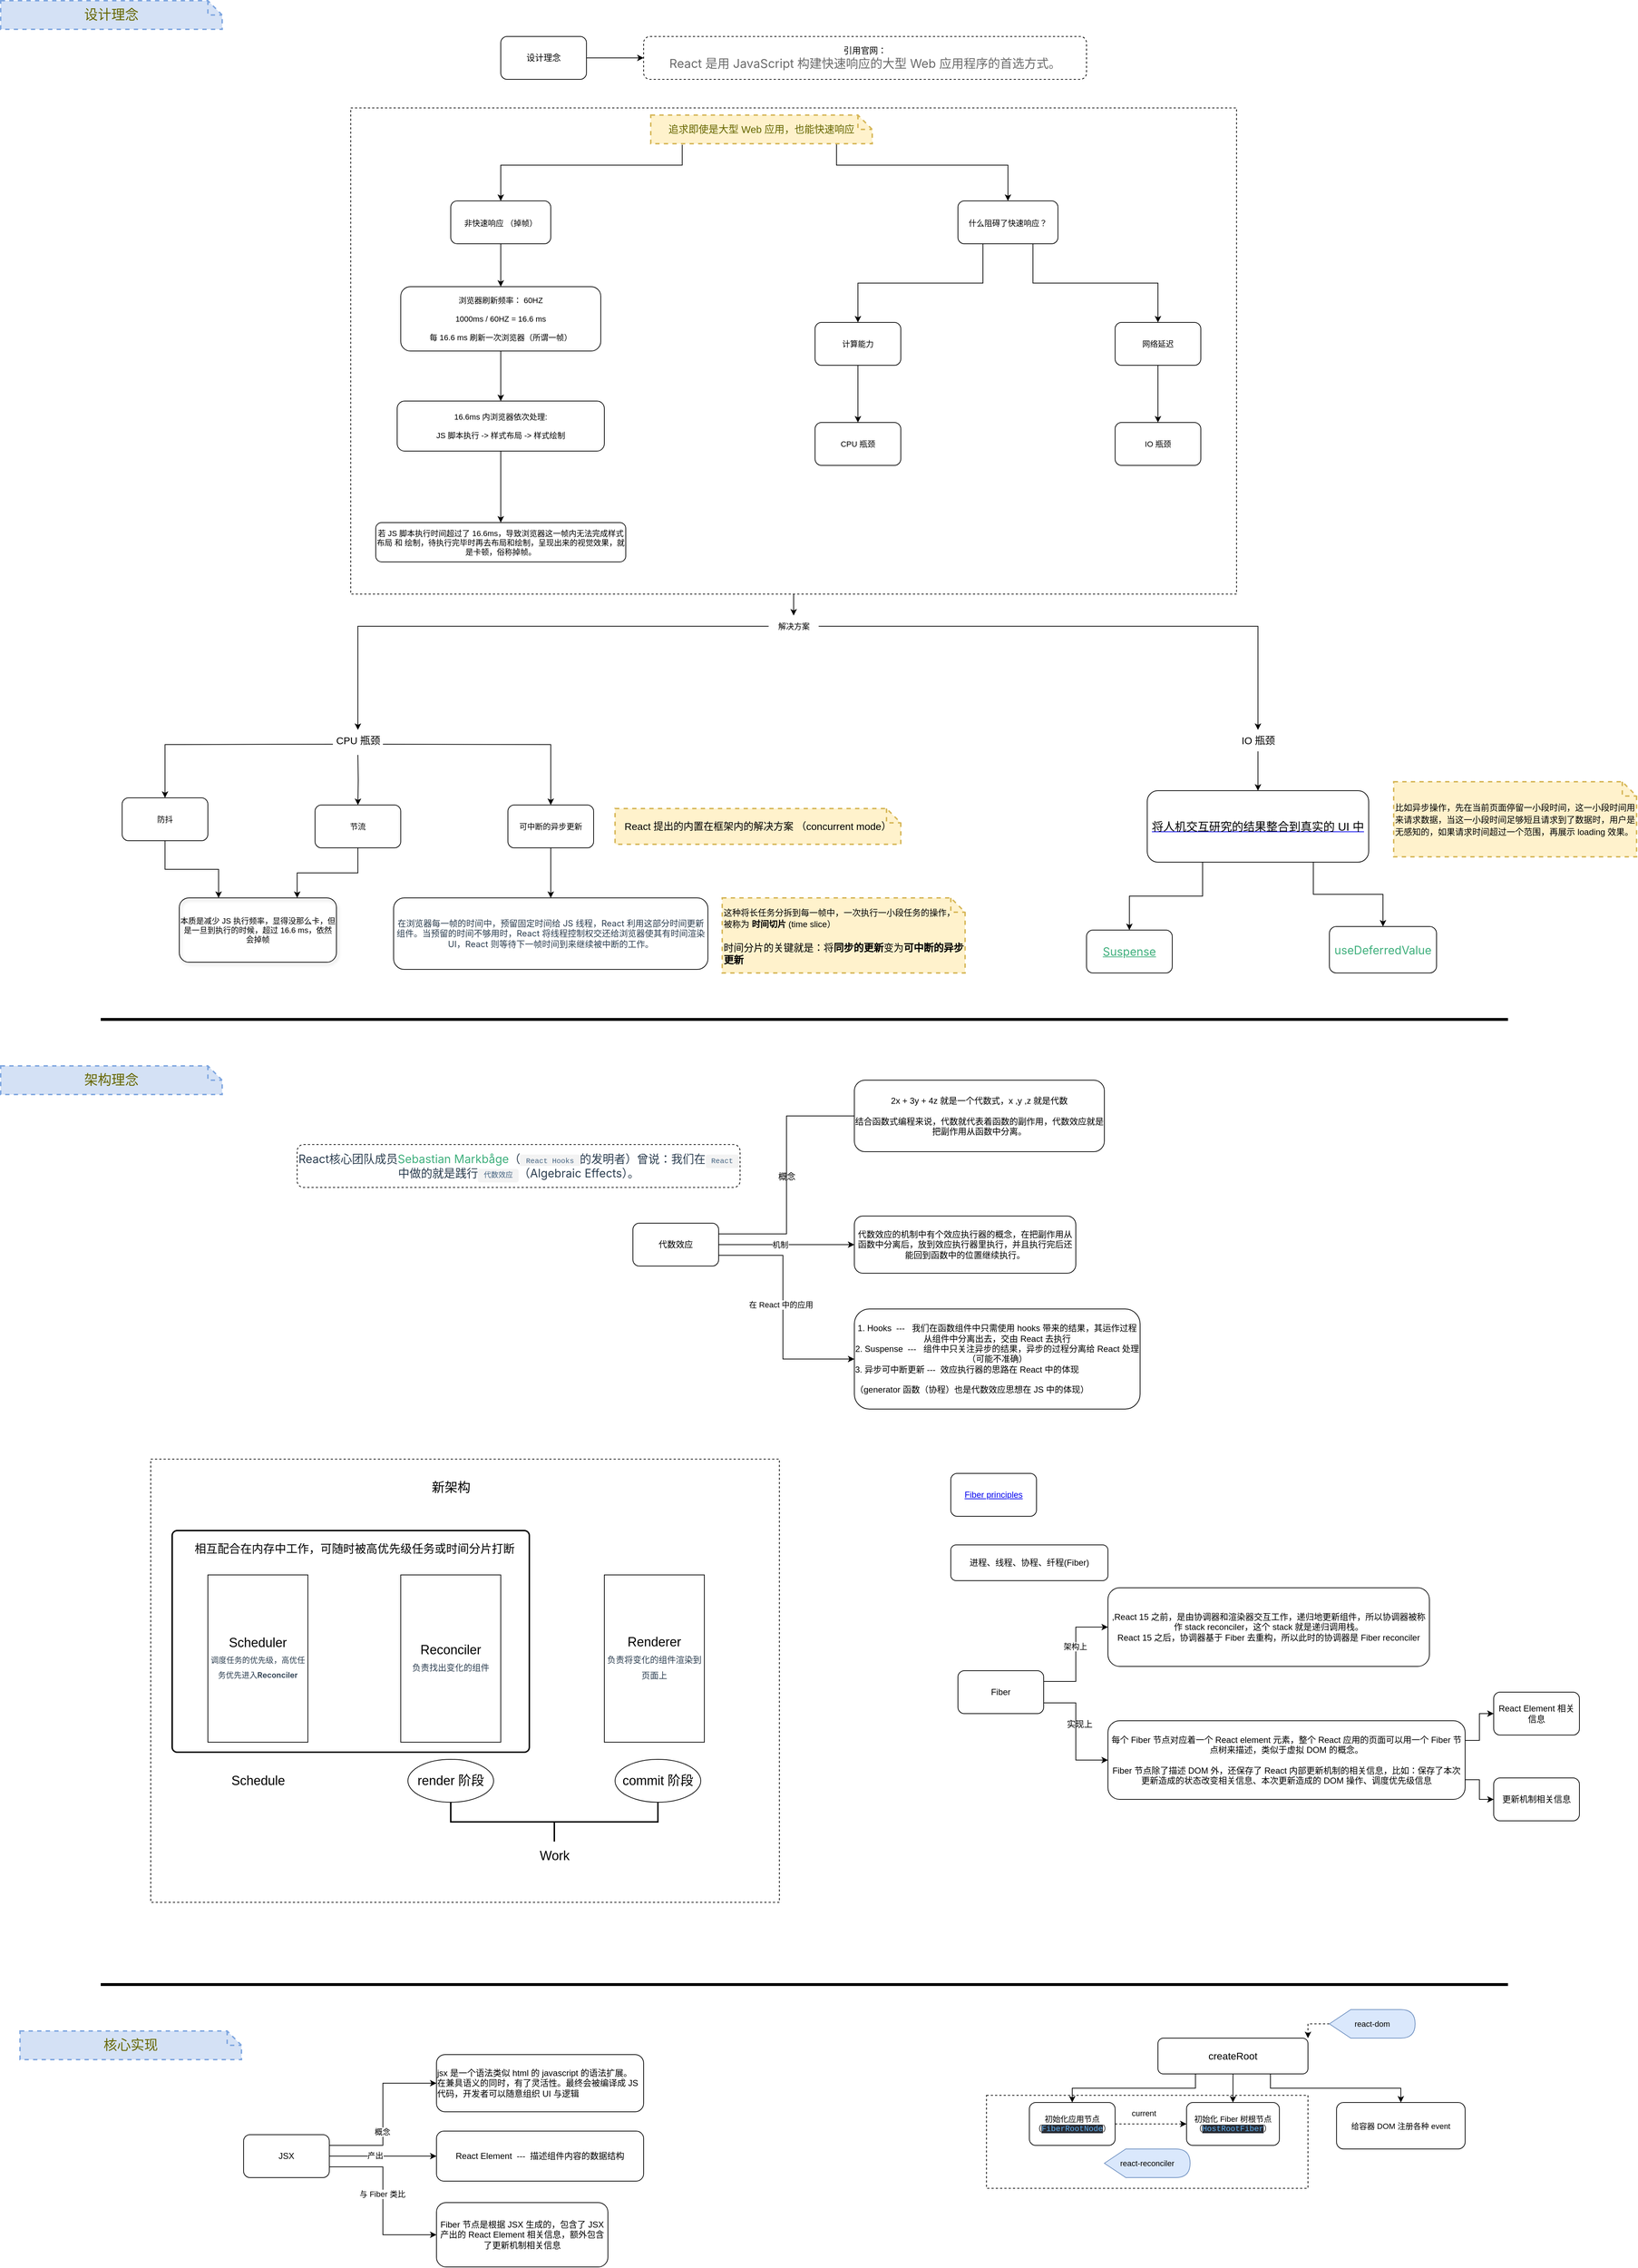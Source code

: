 <mxfile version="20.3.7" type="github">
  <diagram id="8VcVCVTn3-Plq7ZN7-Ow" name="第 1 页">
    <mxGraphModel dx="1642" dy="457" grid="1" gridSize="10" guides="1" tooltips="1" connect="1" arrows="1" fold="1" page="1" pageScale="1" pageWidth="827" pageHeight="1169" background="none" math="0" shadow="0">
      <root>
        <mxCell id="0" />
        <mxCell id="1" parent="0" />
        <mxCell id="SZFpOPhuuLJHxvcIcTJ8-38" style="edgeStyle=orthogonalEdgeStyle;rounded=0;orthogonalLoop=1;jettySize=auto;html=1;exitX=0.5;exitY=1;exitDx=0;exitDy=0;fontSize=11;" parent="1" source="SZFpOPhuuLJHxvcIcTJ8-37" target="SZFpOPhuuLJHxvcIcTJ8-31" edge="1">
          <mxGeometry relative="1" as="geometry" />
        </mxCell>
        <mxCell id="SZFpOPhuuLJHxvcIcTJ8-37" value="" style="rounded=0;whiteSpace=wrap;html=1;fontSize=11;dashed=1;fillColor=none;" parent="1" vertex="1">
          <mxGeometry x="50" y="200" width="1240" height="680" as="geometry" />
        </mxCell>
        <mxCell id="SZFpOPhuuLJHxvcIcTJ8-3" value="" style="edgeStyle=orthogonalEdgeStyle;rounded=0;orthogonalLoop=1;jettySize=auto;html=1;" parent="1" source="SZFpOPhuuLJHxvcIcTJ8-1" target="SZFpOPhuuLJHxvcIcTJ8-2" edge="1">
          <mxGeometry relative="1" as="geometry" />
        </mxCell>
        <mxCell id="SZFpOPhuuLJHxvcIcTJ8-1" value="设计理念" style="rounded=1;whiteSpace=wrap;html=1;" parent="1" vertex="1">
          <mxGeometry x="260" y="100" width="120" height="60" as="geometry" />
        </mxCell>
        <mxCell id="SZFpOPhuuLJHxvcIcTJ8-2" value="&lt;div style=&quot;&quot;&gt;&lt;span style=&quot;background-color: initial;&quot;&gt;引用官网：&lt;/span&gt;&lt;/div&gt;&lt;div style=&quot;text-align: left;&quot;&gt;&lt;span style=&quot;color: rgb(107, 107, 107); font-family: -apple-system, BlinkMacSystemFont, &amp;quot;Segoe UI&amp;quot;, Roboto, Oxygen, Ubuntu, Cantarell, &amp;quot;Fira Sans&amp;quot;, &amp;quot;Droid Sans&amp;quot;, &amp;quot;Helvetica Neue&amp;quot;, sans-serif; background-color: initial;&quot;&gt;&lt;font style=&quot;font-size: 17px;&quot;&gt;React 是用 JavaScript 构建快速响应的大型 Web 应用程序的首选方式。&lt;/font&gt;&lt;/span&gt;&lt;/div&gt;" style="rounded=1;whiteSpace=wrap;html=1;dashed=1;" parent="1" vertex="1">
          <mxGeometry x="460" y="100" width="620" height="60" as="geometry" />
        </mxCell>
        <mxCell id="SZFpOPhuuLJHxvcIcTJ8-6" style="edgeStyle=orthogonalEdgeStyle;rounded=0;orthogonalLoop=1;jettySize=auto;html=1;entryX=0.5;entryY=0;entryDx=0;entryDy=0;fontSize=11;" parent="1" source="SZFpOPhuuLJHxvcIcTJ8-4" target="SZFpOPhuuLJHxvcIcTJ8-5" edge="1">
          <mxGeometry relative="1" as="geometry">
            <Array as="points">
              <mxPoint x="730" y="280" />
              <mxPoint x="970" y="280" />
            </Array>
          </mxGeometry>
        </mxCell>
        <mxCell id="SZFpOPhuuLJHxvcIcTJ8-25" style="edgeStyle=orthogonalEdgeStyle;rounded=0;orthogonalLoop=1;jettySize=auto;html=1;exitX=0.142;exitY=1.036;exitDx=0;exitDy=0;exitPerimeter=0;fontSize=11;" parent="1" source="SZFpOPhuuLJHxvcIcTJ8-4" target="SZFpOPhuuLJHxvcIcTJ8-17" edge="1">
          <mxGeometry relative="1" as="geometry">
            <Array as="points">
              <mxPoint x="514" y="280" />
              <mxPoint x="260" y="280" />
            </Array>
          </mxGeometry>
        </mxCell>
        <mxCell id="SZFpOPhuuLJHxvcIcTJ8-4" value="追求即使是大型 Web 应用，也能快速响应" style="shape=note;strokeWidth=2;fontSize=14;size=20;whiteSpace=wrap;html=1;fillColor=#fff2cc;strokeColor=#d6b656;fontColor=#666600;dashed=1;" parent="1" vertex="1">
          <mxGeometry x="470" y="210" width="310" height="40" as="geometry" />
        </mxCell>
        <mxCell id="SZFpOPhuuLJHxvcIcTJ8-10" style="edgeStyle=orthogonalEdgeStyle;rounded=0;orthogonalLoop=1;jettySize=auto;html=1;exitX=0.25;exitY=1;exitDx=0;exitDy=0;fontSize=11;" parent="1" source="SZFpOPhuuLJHxvcIcTJ8-5" target="SZFpOPhuuLJHxvcIcTJ8-8" edge="1">
          <mxGeometry relative="1" as="geometry" />
        </mxCell>
        <mxCell id="SZFpOPhuuLJHxvcIcTJ8-11" style="edgeStyle=orthogonalEdgeStyle;rounded=0;orthogonalLoop=1;jettySize=auto;html=1;exitX=0.75;exitY=1;exitDx=0;exitDy=0;entryX=0.5;entryY=0;entryDx=0;entryDy=0;fontSize=11;" parent="1" source="SZFpOPhuuLJHxvcIcTJ8-5" target="SZFpOPhuuLJHxvcIcTJ8-9" edge="1">
          <mxGeometry relative="1" as="geometry" />
        </mxCell>
        <mxCell id="SZFpOPhuuLJHxvcIcTJ8-5" value="&lt;font style=&quot;font-size: 11px;&quot;&gt;什么阻碍了快速响应？&lt;/font&gt;" style="rounded=1;whiteSpace=wrap;html=1;fontSize=17;" parent="1" vertex="1">
          <mxGeometry x="900" y="330" width="140" height="60" as="geometry" />
        </mxCell>
        <mxCell id="SZFpOPhuuLJHxvcIcTJ8-13" value="" style="edgeStyle=orthogonalEdgeStyle;rounded=0;orthogonalLoop=1;jettySize=auto;html=1;fontSize=11;" parent="1" source="SZFpOPhuuLJHxvcIcTJ8-8" target="SZFpOPhuuLJHxvcIcTJ8-12" edge="1">
          <mxGeometry relative="1" as="geometry" />
        </mxCell>
        <mxCell id="SZFpOPhuuLJHxvcIcTJ8-8" value="计算能力" style="rounded=1;whiteSpace=wrap;html=1;fontSize=11;" parent="1" vertex="1">
          <mxGeometry x="700" y="500" width="120" height="60" as="geometry" />
        </mxCell>
        <mxCell id="SZFpOPhuuLJHxvcIcTJ8-15" value="" style="edgeStyle=orthogonalEdgeStyle;rounded=0;orthogonalLoop=1;jettySize=auto;html=1;fontSize=11;" parent="1" source="SZFpOPhuuLJHxvcIcTJ8-9" target="SZFpOPhuuLJHxvcIcTJ8-14" edge="1">
          <mxGeometry relative="1" as="geometry" />
        </mxCell>
        <mxCell id="SZFpOPhuuLJHxvcIcTJ8-9" value="网络延迟" style="rounded=1;whiteSpace=wrap;html=1;fontSize=11;" parent="1" vertex="1">
          <mxGeometry x="1120" y="500" width="120" height="60" as="geometry" />
        </mxCell>
        <mxCell id="SZFpOPhuuLJHxvcIcTJ8-12" value="CPU 瓶颈" style="whiteSpace=wrap;html=1;fontSize=11;rounded=1;" parent="1" vertex="1">
          <mxGeometry x="700" y="640" width="120" height="60" as="geometry" />
        </mxCell>
        <mxCell id="SZFpOPhuuLJHxvcIcTJ8-14" value="IO 瓶颈" style="whiteSpace=wrap;html=1;fontSize=11;rounded=1;" parent="1" vertex="1">
          <mxGeometry x="1120" y="640" width="120" height="60" as="geometry" />
        </mxCell>
        <mxCell id="SZFpOPhuuLJHxvcIcTJ8-19" style="edgeStyle=orthogonalEdgeStyle;rounded=0;orthogonalLoop=1;jettySize=auto;html=1;exitX=0.5;exitY=1;exitDx=0;exitDy=0;entryX=0.5;entryY=0;entryDx=0;entryDy=0;fontSize=11;" parent="1" source="SZFpOPhuuLJHxvcIcTJ8-17" target="SZFpOPhuuLJHxvcIcTJ8-18" edge="1">
          <mxGeometry relative="1" as="geometry" />
        </mxCell>
        <mxCell id="SZFpOPhuuLJHxvcIcTJ8-17" value="&lt;span style=&quot;font-size: 11px;&quot;&gt;非快速响应 （掉帧）&lt;/span&gt;" style="rounded=1;whiteSpace=wrap;html=1;fontSize=17;" parent="1" vertex="1">
          <mxGeometry x="190" y="330" width="140" height="60" as="geometry" />
        </mxCell>
        <mxCell id="SZFpOPhuuLJHxvcIcTJ8-21" style="edgeStyle=orthogonalEdgeStyle;rounded=0;orthogonalLoop=1;jettySize=auto;html=1;exitX=0.5;exitY=1;exitDx=0;exitDy=0;entryX=0.5;entryY=0;entryDx=0;entryDy=0;fontSize=11;" parent="1" source="SZFpOPhuuLJHxvcIcTJ8-18" target="SZFpOPhuuLJHxvcIcTJ8-20" edge="1">
          <mxGeometry relative="1" as="geometry" />
        </mxCell>
        <mxCell id="SZFpOPhuuLJHxvcIcTJ8-18" value="浏览器刷新频率： 60HZ&lt;br&gt;&lt;br&gt;1000ms / 60HZ = 16.6 ms&lt;br&gt;&lt;br&gt;每 16.6 ms 刷新一次浏览器（所谓一帧）" style="rounded=1;whiteSpace=wrap;html=1;fontSize=11;" parent="1" vertex="1">
          <mxGeometry x="120" y="450" width="280" height="90" as="geometry" />
        </mxCell>
        <mxCell id="SZFpOPhuuLJHxvcIcTJ8-23" value="" style="edgeStyle=orthogonalEdgeStyle;rounded=0;orthogonalLoop=1;jettySize=auto;html=1;fontSize=11;" parent="1" source="SZFpOPhuuLJHxvcIcTJ8-20" target="SZFpOPhuuLJHxvcIcTJ8-22" edge="1">
          <mxGeometry relative="1" as="geometry" />
        </mxCell>
        <mxCell id="SZFpOPhuuLJHxvcIcTJ8-20" value="16.6ms 内浏览器依次处理:&lt;br&gt;&lt;br&gt;JS 脚本执行 -&amp;gt; 样式布局 -&amp;gt; 样式绘制&lt;br&gt;" style="rounded=1;whiteSpace=wrap;html=1;fontSize=11;" parent="1" vertex="1">
          <mxGeometry x="115" y="610" width="290" height="70" as="geometry" />
        </mxCell>
        <mxCell id="SZFpOPhuuLJHxvcIcTJ8-22" value="若 JS 脚本执行时间超过了 16.6ms，导致浏览器这一帧内无法完成样式布局 和 绘制，待执行完毕时再去布局和绘制，呈现出来的视觉效果，就是卡顿，俗称掉帧。" style="rounded=1;whiteSpace=wrap;html=1;fontSize=11;" parent="1" vertex="1">
          <mxGeometry x="85" y="780" width="350" height="55" as="geometry" />
        </mxCell>
        <mxCell id="SZFpOPhuuLJHxvcIcTJ8-40" style="edgeStyle=orthogonalEdgeStyle;rounded=0;orthogonalLoop=1;jettySize=auto;html=1;entryX=0.25;entryY=0;entryDx=0;entryDy=0;fontSize=11;" parent="1" source="SZFpOPhuuLJHxvcIcTJ8-24" target="SZFpOPhuuLJHxvcIcTJ8-39" edge="1">
          <mxGeometry relative="1" as="geometry" />
        </mxCell>
        <mxCell id="SZFpOPhuuLJHxvcIcTJ8-24" value="防抖" style="rounded=1;whiteSpace=wrap;html=1;fontSize=11;" parent="1" vertex="1">
          <mxGeometry x="-270" y="1165" width="120" height="60" as="geometry" />
        </mxCell>
        <mxCell id="SZFpOPhuuLJHxvcIcTJ8-34" style="edgeStyle=orthogonalEdgeStyle;rounded=0;orthogonalLoop=1;jettySize=auto;html=1;entryX=0.5;entryY=0;entryDx=0;entryDy=0;fontSize=11;" parent="1" target="SZFpOPhuuLJHxvcIcTJ8-24" edge="1">
          <mxGeometry relative="1" as="geometry">
            <mxPoint x="25" y="1090" as="sourcePoint" />
          </mxGeometry>
        </mxCell>
        <mxCell id="SZFpOPhuuLJHxvcIcTJ8-35" style="edgeStyle=orthogonalEdgeStyle;rounded=0;orthogonalLoop=1;jettySize=auto;html=1;fontSize=11;" parent="1" target="SZFpOPhuuLJHxvcIcTJ8-32" edge="1">
          <mxGeometry relative="1" as="geometry">
            <mxPoint x="60" y="1105" as="sourcePoint" />
          </mxGeometry>
        </mxCell>
        <mxCell id="SZFpOPhuuLJHxvcIcTJ8-36" style="edgeStyle=orthogonalEdgeStyle;rounded=0;orthogonalLoop=1;jettySize=auto;html=1;entryX=0.5;entryY=0;entryDx=0;entryDy=0;fontSize=11;" parent="1" target="SZFpOPhuuLJHxvcIcTJ8-33" edge="1">
          <mxGeometry relative="1" as="geometry">
            <mxPoint x="95" y="1090" as="sourcePoint" />
          </mxGeometry>
        </mxCell>
        <mxCell id="SZFpOPhuuLJHxvcIcTJ8-53" style="edgeStyle=orthogonalEdgeStyle;rounded=0;orthogonalLoop=1;jettySize=auto;html=1;fontFamily=Helvetica;fontSize=14;fontColor=#000000;" parent="1" source="SZFpOPhuuLJHxvcIcTJ8-31" target="SZFpOPhuuLJHxvcIcTJ8-52" edge="1">
          <mxGeometry relative="1" as="geometry" />
        </mxCell>
        <mxCell id="SZFpOPhuuLJHxvcIcTJ8-55" style="edgeStyle=orthogonalEdgeStyle;rounded=0;orthogonalLoop=1;jettySize=auto;html=1;fontFamily=Helvetica;fontSize=14;fontColor=#000000;" parent="1" source="SZFpOPhuuLJHxvcIcTJ8-31" target="SZFpOPhuuLJHxvcIcTJ8-54" edge="1">
          <mxGeometry relative="1" as="geometry" />
        </mxCell>
        <mxCell id="SZFpOPhuuLJHxvcIcTJ8-31" value="解决方案" style="text;html=1;align=center;verticalAlign=middle;resizable=0;points=[];autosize=1;strokeColor=none;fillColor=none;fontSize=11;" parent="1" vertex="1">
          <mxGeometry x="635" y="910" width="70" height="30" as="geometry" />
        </mxCell>
        <mxCell id="SZFpOPhuuLJHxvcIcTJ8-41" style="edgeStyle=orthogonalEdgeStyle;rounded=0;orthogonalLoop=1;jettySize=auto;html=1;exitX=0.5;exitY=1;exitDx=0;exitDy=0;entryX=0.75;entryY=0;entryDx=0;entryDy=0;fontSize=11;" parent="1" source="SZFpOPhuuLJHxvcIcTJ8-32" target="SZFpOPhuuLJHxvcIcTJ8-39" edge="1">
          <mxGeometry relative="1" as="geometry" />
        </mxCell>
        <mxCell id="SZFpOPhuuLJHxvcIcTJ8-32" value="节流" style="rounded=1;whiteSpace=wrap;html=1;fontSize=11;" parent="1" vertex="1">
          <mxGeometry y="1175" width="120" height="60" as="geometry" />
        </mxCell>
        <mxCell id="SZFpOPhuuLJHxvcIcTJ8-44" value="" style="edgeStyle=orthogonalEdgeStyle;rounded=0;orthogonalLoop=1;jettySize=auto;html=1;fontSize=11;" parent="1" source="SZFpOPhuuLJHxvcIcTJ8-33" target="SZFpOPhuuLJHxvcIcTJ8-43" edge="1">
          <mxGeometry relative="1" as="geometry" />
        </mxCell>
        <mxCell id="SZFpOPhuuLJHxvcIcTJ8-33" value="可中断的异步更新" style="rounded=1;whiteSpace=wrap;html=1;fontSize=11;" parent="1" vertex="1">
          <mxGeometry x="270" y="1175" width="120" height="60" as="geometry" />
        </mxCell>
        <mxCell id="SZFpOPhuuLJHxvcIcTJ8-39" value="本质是减少 JS 执行频率，显得没那么卡，但是一旦到执行的时候，超过 16.6 ms，依然会掉帧" style="rounded=1;whiteSpace=wrap;html=1;shadow=1;fontSize=11;fillColor=none;" parent="1" vertex="1">
          <mxGeometry x="-190" y="1305" width="220" height="90" as="geometry" />
        </mxCell>
        <mxCell id="SZFpOPhuuLJHxvcIcTJ8-43" value="&lt;font style=&quot;font-size: 12px;&quot;&gt;&lt;span style=&quot;color: rgb(44, 62, 80); font-family: -apple-system, BlinkMacSystemFont, &amp;quot;Segoe UI&amp;quot;, Roboto, Oxygen, Ubuntu, Cantarell, &amp;quot;Fira Sans&amp;quot;, &amp;quot;Droid Sans&amp;quot;, &amp;quot;Helvetica Neue&amp;quot;, sans-serif; text-align: start; background-color: rgb(255, 255, 255);&quot;&gt;在浏览器每一帧的时间中，预留固定时间给 JS 线程，React&amp;nbsp;&lt;/span&gt;&lt;span style=&quot;color: rgb(44, 62, 80); font-family: -apple-system, BlinkMacSystemFont, &amp;quot;Segoe UI&amp;quot;, Roboto, Oxygen, Ubuntu, Cantarell, &amp;quot;Fira Sans&amp;quot;, &amp;quot;Droid Sans&amp;quot;, &amp;quot;Helvetica Neue&amp;quot;, sans-serif; text-align: start; background-color: rgb(255, 255, 255);&quot;&gt;利用这部分时间更新组件。&lt;/span&gt;&lt;/font&gt;&lt;font style=&quot;font-size: 12px;&quot;&gt;&lt;span style=&quot;color: rgb(44, 62, 80); font-family: -apple-system, BlinkMacSystemFont, &amp;quot;Segoe UI&amp;quot;, Roboto, Oxygen, Ubuntu, Cantarell, &amp;quot;Fira Sans&amp;quot;, &amp;quot;Droid Sans&amp;quot;, &amp;quot;Helvetica Neue&amp;quot;, sans-serif; text-align: start; background-color: rgb(255, 255, 255);&quot;&gt;当预留的时间不够用时，React&amp;nbsp;&lt;/span&gt;&lt;span style=&quot;color: rgb(44, 62, 80); font-family: -apple-system, BlinkMacSystemFont, &amp;quot;Segoe UI&amp;quot;, Roboto, Oxygen, Ubuntu, Cantarell, &amp;quot;Fira Sans&amp;quot;, &amp;quot;Droid Sans&amp;quot;, &amp;quot;Helvetica Neue&amp;quot;, sans-serif; text-align: start; background-color: rgb(255, 255, 255);&quot;&gt;将线程控制权交还给浏览器使其有时间渲染UI，React&amp;nbsp;&lt;/span&gt;&lt;span style=&quot;color: rgb(44, 62, 80); font-family: -apple-system, BlinkMacSystemFont, &amp;quot;Segoe UI&amp;quot;, Roboto, Oxygen, Ubuntu, Cantarell, &amp;quot;Fira Sans&amp;quot;, &amp;quot;Droid Sans&amp;quot;, &amp;quot;Helvetica Neue&amp;quot;, sans-serif; text-align: start; background-color: rgb(255, 255, 255);&quot;&gt;则等待下一帧时间到来继续被中断的工作。&lt;/span&gt;&lt;/font&gt;" style="whiteSpace=wrap;html=1;fontSize=11;rounded=1;" parent="1" vertex="1">
          <mxGeometry x="110" y="1305" width="440" height="100" as="geometry" />
        </mxCell>
        <mxCell id="SZFpOPhuuLJHxvcIcTJ8-49" value="&lt;span style=&quot;color: rgb(0, 0, 0);&quot;&gt;&lt;font style=&quot;font-size: 14px;&quot;&gt;React 提出的内置在框架内的解决方案&amp;nbsp;&lt;/font&gt;&lt;/span&gt;&lt;span style=&quot;color: rgb(0, 0, 0);&quot;&gt;&lt;font style=&quot;font-size: 14px;&quot;&gt;（concurrent mode）&lt;/font&gt;&lt;/span&gt;" style="shape=note;strokeWidth=2;fontSize=14;size=20;whiteSpace=wrap;html=1;fillColor=#fff2cc;strokeColor=#d6b656;fontColor=#666600;dashed=1;" parent="1" vertex="1">
          <mxGeometry x="420" y="1180" width="400" height="50" as="geometry" />
        </mxCell>
        <mxCell id="SZFpOPhuuLJHxvcIcTJ8-50" value="&lt;span style=&quot;color: rgb(0, 0, 0); font-size: 12px;&quot;&gt;这种将长任务分拆到每一帧中，&lt;/span&gt;&lt;span style=&quot;color: rgb(0, 0, 0); font-size: 12px;&quot;&gt;一次&lt;/span&gt;&lt;span style=&quot;color: rgb(0, 0, 0); font-size: 12px;&quot;&gt;执行一小段任务的操作，&lt;br&gt;被称为&amp;nbsp;&lt;b&gt;时间切片&lt;/b&gt;&amp;nbsp;(&lt;/span&gt;&lt;span style=&quot;color: rgb(0, 0, 0); font-size: 12px;&quot;&gt;time slice）&lt;br&gt;&lt;br&gt;&lt;/span&gt;&lt;font style=&quot;font-size: 14px;&quot; color=&quot;#000000&quot;&gt;&lt;span style=&quot;font-family: -apple-system, BlinkMacSystemFont, &amp;quot;Segoe UI&amp;quot;, Roboto, Oxygen, Ubuntu, Cantarell, &amp;quot;Fira Sans&amp;quot;, &amp;quot;Droid Sans&amp;quot;, &amp;quot;Helvetica Neue&amp;quot;, sans-serif;&quot;&gt;时间分片的关键就是：将&lt;/span&gt;&lt;span style=&quot;font-weight: 600; font-family: -apple-system, BlinkMacSystemFont, &amp;quot;Segoe UI&amp;quot;, Roboto, Oxygen, Ubuntu, Cantarell, &amp;quot;Fira Sans&amp;quot;, &amp;quot;Droid Sans&amp;quot;, &amp;quot;Helvetica Neue&amp;quot;, sans-serif;&quot;&gt;同步的更新&lt;/span&gt;&lt;span style=&quot;font-family: -apple-system, BlinkMacSystemFont, &amp;quot;Segoe UI&amp;quot;, Roboto, Oxygen, Ubuntu, Cantarell, &amp;quot;Fira Sans&amp;quot;, &amp;quot;Droid Sans&amp;quot;, &amp;quot;Helvetica Neue&amp;quot;, sans-serif;&quot;&gt;变为&lt;/span&gt;&lt;span style=&quot;font-weight: 600; font-family: -apple-system, BlinkMacSystemFont, &amp;quot;Segoe UI&amp;quot;, Roboto, Oxygen, Ubuntu, Cantarell, &amp;quot;Fira Sans&amp;quot;, &amp;quot;Droid Sans&amp;quot;, &amp;quot;Helvetica Neue&amp;quot;, sans-serif;&quot;&gt;可中断的异步更新&lt;/span&gt;&lt;/font&gt;&lt;span style=&quot;color: rgb(0, 0, 0); font-size: 12px;&quot;&gt;&lt;br&gt;&lt;/span&gt;" style="shape=note;strokeWidth=2;fontSize=14;size=20;whiteSpace=wrap;html=1;fillColor=#fff2cc;strokeColor=#d6b656;fontColor=#666600;dashed=1;align=left;" parent="1" vertex="1">
          <mxGeometry x="570" y="1305" width="340" height="105" as="geometry" />
        </mxCell>
        <mxCell id="SZFpOPhuuLJHxvcIcTJ8-52" value="CPU 瓶颈" style="text;html=1;align=center;verticalAlign=middle;resizable=0;points=[];autosize=1;strokeColor=none;fillColor=none;fontSize=14;fontFamily=Helvetica;fontColor=#000000;" parent="1" vertex="1">
          <mxGeometry x="20" y="1070" width="80" height="30" as="geometry" />
        </mxCell>
        <mxCell id="sqf4cxIHvL5PkyzE129T-2" value="" style="edgeStyle=orthogonalEdgeStyle;rounded=0;orthogonalLoop=1;jettySize=auto;html=1;fontFamily=Helvetica;fontColor=#000000;" parent="1" source="SZFpOPhuuLJHxvcIcTJ8-54" target="sqf4cxIHvL5PkyzE129T-1" edge="1">
          <mxGeometry relative="1" as="geometry" />
        </mxCell>
        <mxCell id="SZFpOPhuuLJHxvcIcTJ8-54" value="IO 瓶颈" style="text;html=1;align=center;verticalAlign=middle;resizable=0;points=[];autosize=1;strokeColor=none;fillColor=none;fontSize=14;fontFamily=Helvetica;fontColor=#000000;" parent="1" vertex="1">
          <mxGeometry x="1285" y="1070" width="70" height="30" as="geometry" />
        </mxCell>
        <mxCell id="sqf4cxIHvL5PkyzE129T-7" style="edgeStyle=orthogonalEdgeStyle;rounded=0;orthogonalLoop=1;jettySize=auto;html=1;exitX=0.75;exitY=1;exitDx=0;exitDy=0;entryX=0.5;entryY=0;entryDx=0;entryDy=0;fontFamily=Helvetica;fontColor=#000000;" parent="1" source="sqf4cxIHvL5PkyzE129T-1" target="sqf4cxIHvL5PkyzE129T-6" edge="1">
          <mxGeometry relative="1" as="geometry" />
        </mxCell>
        <mxCell id="sqf4cxIHvL5PkyzE129T-8" style="edgeStyle=orthogonalEdgeStyle;rounded=0;orthogonalLoop=1;jettySize=auto;html=1;exitX=0.25;exitY=1;exitDx=0;exitDy=0;entryX=0.5;entryY=0;entryDx=0;entryDy=0;fontFamily=Helvetica;fontColor=#000000;" parent="1" source="sqf4cxIHvL5PkyzE129T-1" target="sqf4cxIHvL5PkyzE129T-3" edge="1">
          <mxGeometry relative="1" as="geometry" />
        </mxCell>
        <mxCell id="sqf4cxIHvL5PkyzE129T-1" value="&lt;a style=&quot;font-size: 16px; text-align: start; background-color: rgb(255, 255, 255);&quot; rel=&quot;noopener noreferrer&quot; target=&quot;_blank&quot; href=&quot;https://zh-hans.reactjs.org/docs/concurrent-mode-intro.html#putting-research-into-production&quot;&gt;&lt;font style=&quot;&quot; color=&quot;#000000&quot;&gt;将人机交互研究的结果整合到真实的 UI 中&lt;/font&gt;&lt;/a&gt;" style="rounded=1;whiteSpace=wrap;html=1;" parent="1" vertex="1">
          <mxGeometry x="1165" y="1155" width="310" height="100" as="geometry" />
        </mxCell>
        <mxCell id="sqf4cxIHvL5PkyzE129T-3" value="&lt;a style=&quot;color: rgb(62, 175, 124); font-family: -apple-system, BlinkMacSystemFont, &amp;quot;Segoe UI&amp;quot;, Roboto, Oxygen, Ubuntu, Cantarell, &amp;quot;Fira Sans&amp;quot;, &amp;quot;Droid Sans&amp;quot;, &amp;quot;Helvetica Neue&amp;quot;, sans-serif; font-size: 16px; text-align: start; background-color: rgb(255, 255, 255);&quot; rel=&quot;noopener noreferrer&quot; target=&quot;_blank&quot; href=&quot;https://zh-hans.reactjs.org/docs/concurrent-mode-suspense.html&quot;&gt;Suspense&lt;/a&gt;" style="whiteSpace=wrap;html=1;rounded=1;" parent="1" vertex="1">
          <mxGeometry x="1080" y="1350" width="120" height="60" as="geometry" />
        </mxCell>
        <mxCell id="sqf4cxIHvL5PkyzE129T-6" value="&lt;a style=&quot;text-decoration-line: none; color: rgb(62, 175, 124); font-family: -apple-system, BlinkMacSystemFont, &amp;quot;Segoe UI&amp;quot;, Roboto, Oxygen, Ubuntu, Cantarell, &amp;quot;Fira Sans&amp;quot;, &amp;quot;Droid Sans&amp;quot;, &amp;quot;Helvetica Neue&amp;quot;, sans-serif; font-size: 16px; text-align: start; background-color: rgb(255, 255, 255);&quot; rel=&quot;noopener noreferrer&quot; target=&quot;_blank&quot; href=&quot;https://zh-hans.reactjs.org/docs/concurrent-mode-reference.html#usedeferredvalue&quot;&gt;useDeferredValue&lt;/a&gt;" style="whiteSpace=wrap;html=1;rounded=1;" parent="1" vertex="1">
          <mxGeometry x="1420" y="1345" width="150" height="65" as="geometry" />
        </mxCell>
        <mxCell id="sqf4cxIHvL5PkyzE129T-9" value="&lt;span style=&quot;color: rgb(0, 0, 0); font-size: 12px;&quot;&gt;比如异步操作，先在当前页面停留一小段时间，这一小段时间用来请求数据，当这一小段时间足够短且请求到了数据时，用户是无感知的，如果请求时间超过一个范围，再展示 loading 效果。&lt;br&gt;&lt;/span&gt;" style="shape=note;strokeWidth=2;fontSize=14;size=20;whiteSpace=wrap;html=1;fillColor=#fff2cc;strokeColor=#d6b656;fontColor=#666600;dashed=1;align=left;" parent="1" vertex="1">
          <mxGeometry x="1510" y="1142.5" width="340" height="105" as="geometry" />
        </mxCell>
        <mxCell id="sqf4cxIHvL5PkyzE129T-10" value="" style="line;strokeWidth=4;html=1;perimeter=backbonePerimeter;points=[];outlineConnect=0;fontFamily=Helvetica;fontColor=#000000;" parent="1" vertex="1">
          <mxGeometry x="-300" y="1470" width="1970" height="10" as="geometry" />
        </mxCell>
        <mxCell id="sqf4cxIHvL5PkyzE129T-11" value="&lt;a href=&quot;https://github.com/acdlite/react-fiber-architecture&quot;&gt;Fiber principles&lt;/a&gt;" style="rounded=1;whiteSpace=wrap;html=1;fontFamily=Helvetica;fontColor=#000000;" parent="1" vertex="1">
          <mxGeometry x="890" y="2110" width="120" height="60" as="geometry" />
        </mxCell>
        <mxCell id="sqf4cxIHvL5PkyzE129T-12" value="进程、线程、协程、纤程(Fiber)" style="rounded=1;whiteSpace=wrap;html=1;fontFamily=Helvetica;fontColor=#000000;" parent="1" vertex="1">
          <mxGeometry x="890" y="2210" width="220" height="50" as="geometry" />
        </mxCell>
        <mxCell id="rAVssYwhxe-QdQCy7uud-9" style="edgeStyle=orthogonalEdgeStyle;rounded=0;orthogonalLoop=1;jettySize=auto;html=1;exitX=1;exitY=0.5;exitDx=0;exitDy=0;entryX=0;entryY=0.5;entryDx=0;entryDy=0;" parent="1" source="rAVssYwhxe-QdQCy7uud-2" target="rAVssYwhxe-QdQCy7uud-6" edge="1">
          <mxGeometry relative="1" as="geometry" />
        </mxCell>
        <mxCell id="rAVssYwhxe-QdQCy7uud-10" value="机制" style="edgeLabel;html=1;align=center;verticalAlign=middle;resizable=0;points=[];" parent="rAVssYwhxe-QdQCy7uud-9" vertex="1" connectable="0">
          <mxGeometry x="-0.101" relative="1" as="geometry">
            <mxPoint as="offset" />
          </mxGeometry>
        </mxCell>
        <mxCell id="rAVssYwhxe-QdQCy7uud-12" style="edgeStyle=orthogonalEdgeStyle;rounded=0;orthogonalLoop=1;jettySize=auto;html=1;exitX=1;exitY=0.75;exitDx=0;exitDy=0;entryX=0;entryY=0.5;entryDx=0;entryDy=0;" parent="1" source="rAVssYwhxe-QdQCy7uud-2" target="rAVssYwhxe-QdQCy7uud-11" edge="1">
          <mxGeometry relative="1" as="geometry">
            <Array as="points">
              <mxPoint x="655" y="1805" />
              <mxPoint x="655" y="1950" />
            </Array>
          </mxGeometry>
        </mxCell>
        <mxCell id="rAVssYwhxe-QdQCy7uud-13" value="在 React 中的应用" style="edgeLabel;html=1;align=center;verticalAlign=middle;resizable=0;points=[];" parent="rAVssYwhxe-QdQCy7uud-12" vertex="1" connectable="0">
          <mxGeometry x="-0.165" y="-3" relative="1" as="geometry">
            <mxPoint y="19" as="offset" />
          </mxGeometry>
        </mxCell>
        <mxCell id="rAVssYwhxe-QdQCy7uud-2" value="代数效应" style="rounded=1;whiteSpace=wrap;html=1;" parent="1" vertex="1">
          <mxGeometry x="445" y="1760" width="120" height="60" as="geometry" />
        </mxCell>
        <mxCell id="rAVssYwhxe-QdQCy7uud-4" value="2x + 3y + 4z 就是一个代数式，x ,y ,z 就是代数&lt;br&gt;&lt;br&gt;结合函数式编程来说，代数就代表着函数的副作用，代数效应就是把副作用从函数中分离。" style="rounded=1;whiteSpace=wrap;html=1;" parent="1" vertex="1">
          <mxGeometry x="755" y="1560" width="350" height="100" as="geometry" />
        </mxCell>
        <mxCell id="rAVssYwhxe-QdQCy7uud-6" value="代数效应的机制中有个效应执行器的概念，在把副作用从函数中分离后，放到效应执行器里执行，并且执行完后还能回到函数中的位置继续执行。" style="rounded=1;whiteSpace=wrap;html=1;" parent="1" vertex="1">
          <mxGeometry x="755" y="1750" width="310" height="80" as="geometry" />
        </mxCell>
        <mxCell id="rAVssYwhxe-QdQCy7uud-7" value="概念" style="text;html=1;align=center;verticalAlign=middle;resizable=0;points=[];autosize=1;strokeColor=none;fillColor=none;" parent="1" vertex="1">
          <mxGeometry x="635" y="1680" width="50" height="30" as="geometry" />
        </mxCell>
        <mxCell id="rAVssYwhxe-QdQCy7uud-8" value="" style="edgeStyle=orthogonalEdgeStyle;rounded=0;orthogonalLoop=1;jettySize=auto;html=1;exitX=1;exitY=0.25;exitDx=0;exitDy=0;entryX=0;entryY=0.5;entryDx=0;entryDy=0;endArrow=none;" parent="1" source="rAVssYwhxe-QdQCy7uud-2" target="rAVssYwhxe-QdQCy7uud-4" edge="1">
          <mxGeometry relative="1" as="geometry">
            <mxPoint x="565" y="1775" as="sourcePoint" />
            <mxPoint x="765" y="1640" as="targetPoint" />
          </mxGeometry>
        </mxCell>
        <mxCell id="rAVssYwhxe-QdQCy7uud-11" value="1. Hooks&amp;nbsp; ---&amp;nbsp; &amp;nbsp;我们在函数组件中只需使用 hooks 带来的结果，其运作过程从组件中分离出去，交由 React 去执行&lt;br&gt;2. Suspense&amp;nbsp; ---&amp;nbsp; &amp;nbsp;组件中只关注异步的结果，异步的过程分离给 React 处理 （可能不准确）&lt;br&gt;&lt;div style=&quot;text-align: left;&quot;&gt;&lt;span style=&quot;background-color: initial;&quot;&gt;3. 异步可中断更新 ---&amp;nbsp; 效应执行器的思路在 React 中的体现&lt;br&gt;&lt;br&gt;（generator 函数（协程）也是代数效应思想在 JS 中的体现）&lt;/span&gt;&lt;/div&gt;" style="rounded=1;whiteSpace=wrap;html=1;" parent="1" vertex="1">
          <mxGeometry x="755" y="1880" width="400" height="140" as="geometry" />
        </mxCell>
        <mxCell id="rAVssYwhxe-QdQCy7uud-14" value="&lt;div style=&quot;&quot;&gt;&lt;span style=&quot;color: rgb(44, 62, 80); font-family: -apple-system, BlinkMacSystemFont, &amp;quot;Segoe UI&amp;quot;, Roboto, Oxygen, Ubuntu, Cantarell, &amp;quot;Fira Sans&amp;quot;, &amp;quot;Droid Sans&amp;quot;, &amp;quot;Helvetica Neue&amp;quot;, sans-serif; font-size: 16px; text-align: start; background-color: rgb(255, 255, 255);&quot;&gt;React核心团队成员&lt;/span&gt;&lt;a style=&quot;text-decoration-line: none; color: rgb(62, 175, 124); font-family: -apple-system, BlinkMacSystemFont, &amp;quot;Segoe UI&amp;quot;, Roboto, Oxygen, Ubuntu, Cantarell, &amp;quot;Fira Sans&amp;quot;, &amp;quot;Droid Sans&amp;quot;, &amp;quot;Helvetica Neue&amp;quot;, sans-serif; font-size: 16px; text-align: start; background-color: rgb(255, 255, 255);&quot; rel=&quot;noopener noreferrer&quot; target=&quot;_blank&quot; href=&quot;https://github.com/sebmarkbage/&quot;&gt;Sebastian Markbåge&lt;span style=&quot;position: absolute; width: 1px; height: 1px; padding: 0px; margin: -1px; overflow: hidden; clip: rect(0px, 0px, 0px, 0px); border-width: 0px;&quot; class=&quot;sr-only&quot;&gt;(opens new window)&lt;/span&gt;&lt;/a&gt;&lt;span style=&quot;color: rgb(44, 62, 80); font-family: -apple-system, BlinkMacSystemFont, &amp;quot;Segoe UI&amp;quot;, Roboto, Oxygen, Ubuntu, Cantarell, &amp;quot;Fira Sans&amp;quot;, &amp;quot;Droid Sans&amp;quot;, &amp;quot;Helvetica Neue&amp;quot;, sans-serif; font-size: 16px; text-align: start; background-color: rgb(255, 255, 255);&quot;&gt;（&lt;/span&gt;&lt;code style=&quot;font-family: source-code-pro, Menlo, Monaco, Consolas, &amp;quot;Courier New&amp;quot;, monospace; color: rgb(71, 101, 130); padding: 0.25rem 0.5rem; margin: 0px; font-size: 0.85em; background-color: rgba(27, 31, 35, 0.05); border-radius: 3px; text-align: start;&quot;&gt;React Hooks&lt;/code&gt;&lt;span style=&quot;color: rgb(44, 62, 80); font-family: -apple-system, BlinkMacSystemFont, &amp;quot;Segoe UI&amp;quot;, Roboto, Oxygen, Ubuntu, Cantarell, &amp;quot;Fira Sans&amp;quot;, &amp;quot;Droid Sans&amp;quot;, &amp;quot;Helvetica Neue&amp;quot;, sans-serif; font-size: 16px; text-align: start; background-color: rgb(255, 255, 255);&quot;&gt;的发明者）曾说：我们在&lt;/span&gt;&lt;code style=&quot;font-family: source-code-pro, Menlo, Monaco, Consolas, &amp;quot;Courier New&amp;quot;, monospace; color: rgb(71, 101, 130); padding: 0.25rem 0.5rem; margin: 0px; font-size: 0.85em; background-color: rgba(27, 31, 35, 0.05); border-radius: 3px; text-align: start;&quot;&gt;React&lt;/code&gt;&lt;span style=&quot;color: rgb(44, 62, 80); font-family: -apple-system, BlinkMacSystemFont, &amp;quot;Segoe UI&amp;quot;, Roboto, Oxygen, Ubuntu, Cantarell, &amp;quot;Fira Sans&amp;quot;, &amp;quot;Droid Sans&amp;quot;, &amp;quot;Helvetica Neue&amp;quot;, sans-serif; font-size: 16px; text-align: start; background-color: rgb(255, 255, 255);&quot;&gt;中做的就是践行&lt;/span&gt;&lt;code style=&quot;font-family: source-code-pro, Menlo, Monaco, Consolas, &amp;quot;Courier New&amp;quot;, monospace; color: rgb(71, 101, 130); padding: 0.25rem 0.5rem; margin: 0px; font-size: 0.85em; background-color: rgba(27, 31, 35, 0.05); border-radius: 3px; text-align: start;&quot;&gt;代数效应&lt;/code&gt;&lt;span style=&quot;color: rgb(44, 62, 80); font-family: -apple-system, BlinkMacSystemFont, &amp;quot;Segoe UI&amp;quot;, Roboto, Oxygen, Ubuntu, Cantarell, &amp;quot;Fira Sans&amp;quot;, &amp;quot;Droid Sans&amp;quot;, &amp;quot;Helvetica Neue&amp;quot;, sans-serif; font-size: 16px; text-align: start; background-color: rgb(255, 255, 255);&quot;&gt;（Algebraic Effects）。&lt;/span&gt;&lt;br&gt;&lt;/div&gt;" style="rounded=1;whiteSpace=wrap;html=1;dashed=1;" parent="1" vertex="1">
          <mxGeometry x="-25" y="1650" width="620" height="60" as="geometry" />
        </mxCell>
        <mxCell id="rAVssYwhxe-QdQCy7uud-17" style="edgeStyle=orthogonalEdgeStyle;rounded=0;orthogonalLoop=1;jettySize=auto;html=1;exitX=1;exitY=0.25;exitDx=0;exitDy=0;entryX=0;entryY=0.5;entryDx=0;entryDy=0;" parent="1" source="rAVssYwhxe-QdQCy7uud-15" target="rAVssYwhxe-QdQCy7uud-16" edge="1">
          <mxGeometry relative="1" as="geometry" />
        </mxCell>
        <mxCell id="rAVssYwhxe-QdQCy7uud-18" value="架构上" style="edgeLabel;html=1;align=center;verticalAlign=middle;resizable=0;points=[];" parent="rAVssYwhxe-QdQCy7uud-17" vertex="1" connectable="0">
          <mxGeometry x="0.137" y="1" relative="1" as="geometry">
            <mxPoint as="offset" />
          </mxGeometry>
        </mxCell>
        <mxCell id="rAVssYwhxe-QdQCy7uud-20" style="edgeStyle=orthogonalEdgeStyle;rounded=0;orthogonalLoop=1;jettySize=auto;html=1;exitX=1;exitY=0.75;exitDx=0;exitDy=0;entryX=0;entryY=0.5;entryDx=0;entryDy=0;" parent="1" source="rAVssYwhxe-QdQCy7uud-15" target="rAVssYwhxe-QdQCy7uud-19" edge="1">
          <mxGeometry relative="1" as="geometry" />
        </mxCell>
        <mxCell id="rAVssYwhxe-QdQCy7uud-15" value="Fiber" style="rounded=1;whiteSpace=wrap;html=1;" parent="1" vertex="1">
          <mxGeometry x="900" y="2386" width="120" height="60" as="geometry" />
        </mxCell>
        <mxCell id="rAVssYwhxe-QdQCy7uud-16" value=",React 15 之前，是由协调器和渲染器交互工作，递归地更新组件，所以协调器被称作 stack reconciler，这个 stack 就是递归调用栈。&lt;br&gt;React 15 之后，协调器基于 Fiber 去重构，所以此时的协调器是 Fiber reconciler" style="rounded=1;whiteSpace=wrap;html=1;" parent="1" vertex="1">
          <mxGeometry x="1110" y="2270" width="450" height="110" as="geometry" />
        </mxCell>
        <mxCell id="Rb4jBZNb8vYsvXA0XwCP-4" style="edgeStyle=orthogonalEdgeStyle;rounded=0;orthogonalLoop=1;jettySize=auto;html=1;exitX=1;exitY=0.25;exitDx=0;exitDy=0;entryX=0;entryY=0.5;entryDx=0;entryDy=0;" parent="1" source="rAVssYwhxe-QdQCy7uud-19" target="Rb4jBZNb8vYsvXA0XwCP-2" edge="1">
          <mxGeometry relative="1" as="geometry" />
        </mxCell>
        <mxCell id="Rb4jBZNb8vYsvXA0XwCP-5" style="edgeStyle=orthogonalEdgeStyle;rounded=0;orthogonalLoop=1;jettySize=auto;html=1;exitX=1;exitY=0.75;exitDx=0;exitDy=0;entryX=0;entryY=0.5;entryDx=0;entryDy=0;" parent="1" source="rAVssYwhxe-QdQCy7uud-19" target="Rb4jBZNb8vYsvXA0XwCP-3" edge="1">
          <mxGeometry relative="1" as="geometry" />
        </mxCell>
        <mxCell id="rAVssYwhxe-QdQCy7uud-19" value="每个 Fiber 节点对应着一个 React element 元素，整个 React 应用的页面可以用一个 Fiber 节点树来描述，类似于虚拟 DOM 的概念。&lt;br&gt;&lt;br&gt;Fiber 节点除了描述 DOM 外，还保存了 React 内部更新机制的相关信息，比如：保存了本次更新造成的状态改变相关信息、本次更新造成的 DOM 操作、调度优先级信息" style="rounded=1;whiteSpace=wrap;html=1;" parent="1" vertex="1">
          <mxGeometry x="1110" y="2456" width="500" height="110" as="geometry" />
        </mxCell>
        <mxCell id="rAVssYwhxe-QdQCy7uud-21" value="实现上" style="text;html=1;align=center;verticalAlign=middle;resizable=0;points=[];autosize=1;strokeColor=none;fillColor=none;" parent="1" vertex="1">
          <mxGeometry x="1040" y="2446" width="60" height="30" as="geometry" />
        </mxCell>
        <mxCell id="Rb4jBZNb8vYsvXA0XwCP-2" value="React Element 相关信息" style="rounded=1;whiteSpace=wrap;html=1;" parent="1" vertex="1">
          <mxGeometry x="1650" y="2416" width="120" height="60" as="geometry" />
        </mxCell>
        <mxCell id="Rb4jBZNb8vYsvXA0XwCP-3" value="更新机制相关信息" style="rounded=1;whiteSpace=wrap;html=1;" parent="1" vertex="1">
          <mxGeometry x="1650" y="2536" width="120" height="60" as="geometry" />
        </mxCell>
        <mxCell id="pPajzx2_OC7eIc0y-kV2-1" value="" style="rounded=0;whiteSpace=wrap;html=1;fontSize=11;dashed=1;fillColor=none;" parent="1" vertex="1">
          <mxGeometry x="-230" y="2090" width="880" height="620" as="geometry" />
        </mxCell>
        <mxCell id="pPajzx2_OC7eIc0y-kV2-2" value="&lt;font style=&quot;font-size: 18px;&quot;&gt;新架构&lt;/font&gt;" style="text;html=1;align=center;verticalAlign=middle;resizable=0;points=[];autosize=1;strokeColor=none;fillColor=none;" parent="1" vertex="1">
          <mxGeometry x="150" y="2110" width="80" height="40" as="geometry" />
        </mxCell>
        <mxCell id="pPajzx2_OC7eIc0y-kV2-19" value="" style="rounded=1;whiteSpace=wrap;html=1;absoluteArcSize=1;arcSize=14;strokeWidth=2;fontSize=18;shadow=0;glass=0;verticalAlign=middle;fillColor=none;" parent="1" vertex="1">
          <mxGeometry x="-200" y="2190" width="500" height="310" as="geometry" />
        </mxCell>
        <mxCell id="pPajzx2_OC7eIc0y-kV2-8" value="Scheduler&lt;br&gt;&lt;font style=&quot;font-size: 11px;&quot;&gt;&lt;span style=&quot;color: rgb(44, 62, 80); font-family: -apple-system, &amp;quot;system-ui&amp;quot;, &amp;quot;Segoe UI&amp;quot;, Roboto, Oxygen, Ubuntu, Cantarell, &amp;quot;Fira Sans&amp;quot;, &amp;quot;Droid Sans&amp;quot;, &amp;quot;Helvetica Neue&amp;quot;, sans-serif; text-align: left; background-color: rgb(255, 255, 255); font-size: 11px;&quot;&gt;调度任务的优先级，高优任务优先进入&lt;/span&gt;&lt;span style=&quot;font-weight: 600; color: rgb(44, 62, 80); font-family: -apple-system, &amp;quot;system-ui&amp;quot;, &amp;quot;Segoe UI&amp;quot;, Roboto, Oxygen, Ubuntu, Cantarell, &amp;quot;Fira Sans&amp;quot;, &amp;quot;Droid Sans&amp;quot;, &amp;quot;Helvetica Neue&amp;quot;, sans-serif; text-align: left; background-color: rgb(255, 255, 255); font-size: 11px;&quot;&gt;Reconciler&lt;/span&gt;&lt;/font&gt;" style="whiteSpace=wrap;html=1;fontSize=18;" parent="1" vertex="1">
          <mxGeometry x="-150" y="2252" width="140" height="234" as="geometry" />
        </mxCell>
        <mxCell id="pPajzx2_OC7eIc0y-kV2-9" value="Reconciler&lt;br&gt;&lt;span style=&quot;color: rgb(44, 62, 80); font-family: -apple-system, &amp;quot;system-ui&amp;quot;, &amp;quot;Segoe UI&amp;quot;, Roboto, Oxygen, Ubuntu, Cantarell, &amp;quot;Fira Sans&amp;quot;, &amp;quot;Droid Sans&amp;quot;, &amp;quot;Helvetica Neue&amp;quot;, sans-serif; text-align: left; background-color: rgb(255, 255, 255);&quot;&gt;&lt;font style=&quot;font-size: 12px;&quot;&gt;负责找出变化的组件&lt;/font&gt;&lt;/span&gt;" style="whiteSpace=wrap;html=1;fontSize=18;" parent="1" vertex="1">
          <mxGeometry x="120" y="2252" width="140" height="234" as="geometry" />
        </mxCell>
        <mxCell id="pPajzx2_OC7eIc0y-kV2-10" value="Renderer&lt;br&gt;&lt;span style=&quot;color: rgb(44, 62, 80); font-family: -apple-system, &amp;quot;system-ui&amp;quot;, &amp;quot;Segoe UI&amp;quot;, Roboto, Oxygen, Ubuntu, Cantarell, &amp;quot;Fira Sans&amp;quot;, &amp;quot;Droid Sans&amp;quot;, &amp;quot;Helvetica Neue&amp;quot;, sans-serif; text-align: left; background-color: rgb(255, 255, 255);&quot;&gt;&lt;font style=&quot;font-size: 12px;&quot;&gt;负责将变化的组件渲染到页面上&lt;/font&gt;&lt;/span&gt;" style="whiteSpace=wrap;html=1;fontSize=18;" parent="1" vertex="1">
          <mxGeometry x="405" y="2252" width="140" height="234" as="geometry" />
        </mxCell>
        <mxCell id="pPajzx2_OC7eIc0y-kV2-11" value="render 阶段" style="ellipse;whiteSpace=wrap;html=1;fontSize=18;" parent="1" vertex="1">
          <mxGeometry x="130" y="2510" width="120" height="60" as="geometry" />
        </mxCell>
        <mxCell id="pPajzx2_OC7eIc0y-kV2-12" value="commit 阶段" style="ellipse;whiteSpace=wrap;html=1;fontSize=18;" parent="1" vertex="1">
          <mxGeometry x="420" y="2510" width="120" height="60" as="geometry" />
        </mxCell>
        <mxCell id="pPajzx2_OC7eIc0y-kV2-14" value="" style="strokeWidth=2;html=1;shape=mxgraph.flowchart.annotation_2;align=left;labelPosition=right;pointerEvents=1;fontSize=18;direction=north;" parent="1" vertex="1">
          <mxGeometry x="190" y="2570" width="290" height="55" as="geometry" />
        </mxCell>
        <mxCell id="pPajzx2_OC7eIc0y-kV2-17" value="Work" style="text;html=1;align=center;verticalAlign=middle;resizable=0;points=[];autosize=1;strokeColor=none;fillColor=none;fontSize=18;" parent="1" vertex="1">
          <mxGeometry x="300" y="2625" width="70" height="40" as="geometry" />
        </mxCell>
        <mxCell id="pPajzx2_OC7eIc0y-kV2-18" value="Schedule" style="text;html=1;align=center;verticalAlign=middle;resizable=0;points=[];autosize=1;strokeColor=none;fillColor=none;fontSize=18;" parent="1" vertex="1">
          <mxGeometry x="-130" y="2520" width="100" height="40" as="geometry" />
        </mxCell>
        <mxCell id="pPajzx2_OC7eIc0y-kV2-21" value="&lt;font style=&quot;font-size: 16px;&quot;&gt;相互配合在内存中工作，可随时被高优先级任务或时间分片打断&lt;/font&gt;" style="text;html=1;align=center;verticalAlign=middle;resizable=0;points=[];autosize=1;strokeColor=none;fillColor=none;fontSize=18;" parent="1" vertex="1">
          <mxGeometry x="-180" y="2195" width="470" height="40" as="geometry" />
        </mxCell>
        <mxCell id="pPajzx2_OC7eIc0y-kV2-22" value="&lt;font style=&quot;font-size: 19px;&quot;&gt;设计理念&lt;/font&gt;" style="shape=note;strokeWidth=2;fontSize=14;size=20;whiteSpace=wrap;html=1;fillColor=#D4E1F5;strokeColor=#7EA6E0;fontColor=#666600;dashed=1;" parent="1" vertex="1">
          <mxGeometry x="-440" y="50" width="310" height="40" as="geometry" />
        </mxCell>
        <mxCell id="pPajzx2_OC7eIc0y-kV2-23" value="&lt;font style=&quot;font-size: 19px;&quot;&gt;架构理念&lt;/font&gt;" style="shape=note;strokeWidth=2;fontSize=14;size=20;whiteSpace=wrap;html=1;fillColor=#D4E1F5;strokeColor=#7EA6E0;fontColor=#666600;dashed=1;" parent="1" vertex="1">
          <mxGeometry x="-440" y="1540" width="310" height="40" as="geometry" />
        </mxCell>
        <mxCell id="sFiyX2F20KAacxLbJc7e-1" value="" style="line;strokeWidth=4;html=1;perimeter=backbonePerimeter;points=[];outlineConnect=0;fontFamily=Helvetica;fontColor=#000000;" parent="1" vertex="1">
          <mxGeometry x="-300" y="2820" width="1970" height="10" as="geometry" />
        </mxCell>
        <mxCell id="sFiyX2F20KAacxLbJc7e-2" value="&lt;font style=&quot;font-size: 19px;&quot;&gt;核心实现&lt;/font&gt;" style="shape=note;strokeWidth=2;fontSize=14;size=20;whiteSpace=wrap;html=1;fillColor=#D4E1F5;strokeColor=#7EA6E0;fontColor=#666600;dashed=1;" parent="1" vertex="1">
          <mxGeometry x="-413" y="2890" width="310" height="40" as="geometry" />
        </mxCell>
        <mxCell id="0N_7cp-LmuYtcSz1ZDCt-2" style="edgeStyle=orthogonalEdgeStyle;rounded=0;orthogonalLoop=1;jettySize=auto;html=1;exitX=1;exitY=0.25;exitDx=0;exitDy=0;entryX=0;entryY=0.5;entryDx=0;entryDy=0;" parent="1" source="sFiyX2F20KAacxLbJc7e-4" target="0N_7cp-LmuYtcSz1ZDCt-1" edge="1">
          <mxGeometry relative="1" as="geometry" />
        </mxCell>
        <mxCell id="0N_7cp-LmuYtcSz1ZDCt-3" value="概念" style="edgeLabel;html=1;align=center;verticalAlign=middle;resizable=0;points=[];" parent="0N_7cp-LmuYtcSz1ZDCt-2" vertex="1" connectable="0">
          <mxGeometry x="-0.202" y="1" relative="1" as="geometry">
            <mxPoint as="offset" />
          </mxGeometry>
        </mxCell>
        <mxCell id="0N_7cp-LmuYtcSz1ZDCt-5" style="edgeStyle=orthogonalEdgeStyle;rounded=0;orthogonalLoop=1;jettySize=auto;html=1;exitX=1;exitY=0.5;exitDx=0;exitDy=0;entryX=0;entryY=0.5;entryDx=0;entryDy=0;" parent="1" source="sFiyX2F20KAacxLbJc7e-4" target="0N_7cp-LmuYtcSz1ZDCt-4" edge="1">
          <mxGeometry relative="1" as="geometry" />
        </mxCell>
        <mxCell id="0N_7cp-LmuYtcSz1ZDCt-6" value="产出" style="edgeLabel;html=1;align=center;verticalAlign=middle;resizable=0;points=[];" parent="0N_7cp-LmuYtcSz1ZDCt-5" vertex="1" connectable="0">
          <mxGeometry x="-0.15" y="1" relative="1" as="geometry">
            <mxPoint as="offset" />
          </mxGeometry>
        </mxCell>
        <mxCell id="0N_7cp-LmuYtcSz1ZDCt-8" style="edgeStyle=orthogonalEdgeStyle;rounded=0;orthogonalLoop=1;jettySize=auto;html=1;exitX=1;exitY=0.75;exitDx=0;exitDy=0;entryX=0;entryY=0.5;entryDx=0;entryDy=0;" parent="1" source="sFiyX2F20KAacxLbJc7e-4" target="0N_7cp-LmuYtcSz1ZDCt-7" edge="1">
          <mxGeometry relative="1" as="geometry" />
        </mxCell>
        <mxCell id="0N_7cp-LmuYtcSz1ZDCt-9" value="与 Fiber 类比" style="edgeLabel;html=1;align=center;verticalAlign=middle;resizable=0;points=[];" parent="0N_7cp-LmuYtcSz1ZDCt-8" vertex="1" connectable="0">
          <mxGeometry x="-0.082" y="-1" relative="1" as="geometry">
            <mxPoint as="offset" />
          </mxGeometry>
        </mxCell>
        <mxCell id="sFiyX2F20KAacxLbJc7e-4" value="JSX" style="rounded=1;whiteSpace=wrap;html=1;" parent="1" vertex="1">
          <mxGeometry x="-100" y="3035" width="120" height="60" as="geometry" />
        </mxCell>
        <mxCell id="0N_7cp-LmuYtcSz1ZDCt-1" value="&lt;div style=&quot;text-align: left;&quot;&gt;&lt;span style=&quot;background-color: initial;&quot;&gt;jsx 是一个语法类似 html 的&amp;nbsp;&lt;/span&gt;&lt;span style=&quot;background-color: initial;&quot;&gt;javascript 的语法扩展。&lt;/span&gt;&lt;/div&gt;&lt;div style=&quot;text-align: left;&quot;&gt;&lt;span style=&quot;background-color: initial;&quot;&gt;在兼具语义的同时，有了灵活性。最终会被编译成 JS 代码，开发者可以随意组织 UI 与逻辑&lt;/span&gt;&lt;/div&gt;" style="rounded=1;whiteSpace=wrap;html=1;" parent="1" vertex="1">
          <mxGeometry x="170" y="2923" width="290" height="80" as="geometry" />
        </mxCell>
        <mxCell id="0N_7cp-LmuYtcSz1ZDCt-4" value="React Element&amp;nbsp; ---&amp;nbsp; 描述组件内容的数据结构" style="rounded=1;whiteSpace=wrap;html=1;" parent="1" vertex="1">
          <mxGeometry x="170" y="3030" width="290" height="70" as="geometry" />
        </mxCell>
        <mxCell id="0N_7cp-LmuYtcSz1ZDCt-7" value="Fiber 节点是根据 JSX 生成的，包含了 JSX 产出的 React Element 相关信息，额外包含了更新机制相关信息" style="rounded=1;whiteSpace=wrap;html=1;" parent="1" vertex="1">
          <mxGeometry x="170" y="3130" width="240" height="90" as="geometry" />
        </mxCell>
        <mxCell id="fISYXHUTKmFs9SmJLRd4-12" style="edgeStyle=orthogonalEdgeStyle;rounded=0;orthogonalLoop=1;jettySize=auto;html=1;exitX=0.25;exitY=1;exitDx=0;exitDy=0;entryX=0.5;entryY=0;entryDx=0;entryDy=0;fontSize=11;" edge="1" parent="1" source="fISYXHUTKmFs9SmJLRd4-3" target="fISYXHUTKmFs9SmJLRd4-7">
          <mxGeometry relative="1" as="geometry" />
        </mxCell>
        <mxCell id="fISYXHUTKmFs9SmJLRd4-13" style="edgeStyle=orthogonalEdgeStyle;rounded=0;orthogonalLoop=1;jettySize=auto;html=1;exitX=0.5;exitY=1;exitDx=0;exitDy=0;entryX=0.5;entryY=0;entryDx=0;entryDy=0;fontSize=11;" edge="1" parent="1" source="fISYXHUTKmFs9SmJLRd4-3" target="fISYXHUTKmFs9SmJLRd4-8">
          <mxGeometry relative="1" as="geometry" />
        </mxCell>
        <mxCell id="fISYXHUTKmFs9SmJLRd4-14" style="edgeStyle=orthogonalEdgeStyle;rounded=0;orthogonalLoop=1;jettySize=auto;html=1;exitX=0.75;exitY=1;exitDx=0;exitDy=0;entryX=0.5;entryY=0;entryDx=0;entryDy=0;fontSize=11;" edge="1" parent="1" source="fISYXHUTKmFs9SmJLRd4-3" target="fISYXHUTKmFs9SmJLRd4-11">
          <mxGeometry relative="1" as="geometry" />
        </mxCell>
        <mxCell id="fISYXHUTKmFs9SmJLRd4-3" value="&lt;font style=&quot;font-size: 14px;&quot;&gt;createRoot&lt;/font&gt;" style="rounded=1;whiteSpace=wrap;html=1;" vertex="1" parent="1">
          <mxGeometry x="1180" y="2900" width="210" height="50" as="geometry" />
        </mxCell>
        <mxCell id="fISYXHUTKmFs9SmJLRd4-6" style="edgeStyle=orthogonalEdgeStyle;rounded=0;orthogonalLoop=1;jettySize=auto;html=1;exitX=0;exitY=0.5;exitDx=0;exitDy=0;exitPerimeter=0;entryX=1;entryY=0;entryDx=0;entryDy=0;fontSize=11;dashed=1;" edge="1" parent="1" source="fISYXHUTKmFs9SmJLRd4-5" target="fISYXHUTKmFs9SmJLRd4-3">
          <mxGeometry relative="1" as="geometry" />
        </mxCell>
        <mxCell id="fISYXHUTKmFs9SmJLRd4-5" value="react-dom" style="shape=display;whiteSpace=wrap;html=1;fontSize=11;fillColor=#dae8fc;strokeColor=#6c8ebf;" vertex="1" parent="1">
          <mxGeometry x="1420" y="2860" width="120" height="40" as="geometry" />
        </mxCell>
        <mxCell id="fISYXHUTKmFs9SmJLRd4-9" style="edgeStyle=orthogonalEdgeStyle;rounded=0;orthogonalLoop=1;jettySize=auto;html=1;exitX=1;exitY=0.5;exitDx=0;exitDy=0;entryX=0;entryY=0.5;entryDx=0;entryDy=0;dashed=1;fontSize=11;" edge="1" parent="1" source="fISYXHUTKmFs9SmJLRd4-7" target="fISYXHUTKmFs9SmJLRd4-8">
          <mxGeometry relative="1" as="geometry" />
        </mxCell>
        <mxCell id="fISYXHUTKmFs9SmJLRd4-7" value="初始化应用节点&lt;br&gt;（&lt;span style=&quot;color: rgb(97, 175, 239); background-color: rgb(40, 44, 52); font-family: Menlo, Monaco, &amp;quot;Courier New&amp;quot;, monospace;&quot;&gt;FiberRootNode&lt;/span&gt;&lt;span style=&quot;background-color: initial;&quot;&gt;）&lt;/span&gt;" style="rounded=1;whiteSpace=wrap;html=1;fontSize=11;" vertex="1" parent="1">
          <mxGeometry x="1000" y="2990" width="120" height="60" as="geometry" />
        </mxCell>
        <mxCell id="fISYXHUTKmFs9SmJLRd4-8" value="初始化 Fiber 树根节点&lt;br&gt;（&lt;span style=&quot;color: rgb(97, 175, 239); background-color: rgb(40, 44, 52); font-family: Menlo, Monaco, &amp;quot;Courier New&amp;quot;, monospace;&quot;&gt;HostRootFiber&lt;/span&gt;&lt;span style=&quot;background-color: initial;&quot;&gt;）&lt;/span&gt;" style="rounded=1;whiteSpace=wrap;html=1;fontSize=11;" vertex="1" parent="1">
          <mxGeometry x="1220" y="2990" width="130" height="60" as="geometry" />
        </mxCell>
        <mxCell id="fISYXHUTKmFs9SmJLRd4-10" value="current" style="text;html=1;align=center;verticalAlign=middle;resizable=0;points=[];autosize=1;strokeColor=none;fillColor=none;fontSize=11;" vertex="1" parent="1">
          <mxGeometry x="1130" y="2990" width="60" height="30" as="geometry" />
        </mxCell>
        <mxCell id="fISYXHUTKmFs9SmJLRd4-11" value="给容器 DOM 注册各种 event" style="rounded=1;whiteSpace=wrap;html=1;fontSize=11;" vertex="1" parent="1">
          <mxGeometry x="1430" y="2990" width="180" height="65" as="geometry" />
        </mxCell>
        <mxCell id="fISYXHUTKmFs9SmJLRd4-15" value="" style="rounded=0;whiteSpace=wrap;html=1;fontSize=11;dashed=1;fillColor=none;" vertex="1" parent="1">
          <mxGeometry x="940" y="2980" width="450" height="130" as="geometry" />
        </mxCell>
        <mxCell id="fISYXHUTKmFs9SmJLRd4-16" value="react-reconciler" style="shape=display;whiteSpace=wrap;html=1;fontSize=11;fillColor=#dae8fc;strokeColor=#6c8ebf;" vertex="1" parent="1">
          <mxGeometry x="1105" y="3055" width="120" height="40" as="geometry" />
        </mxCell>
      </root>
    </mxGraphModel>
  </diagram>
</mxfile>
